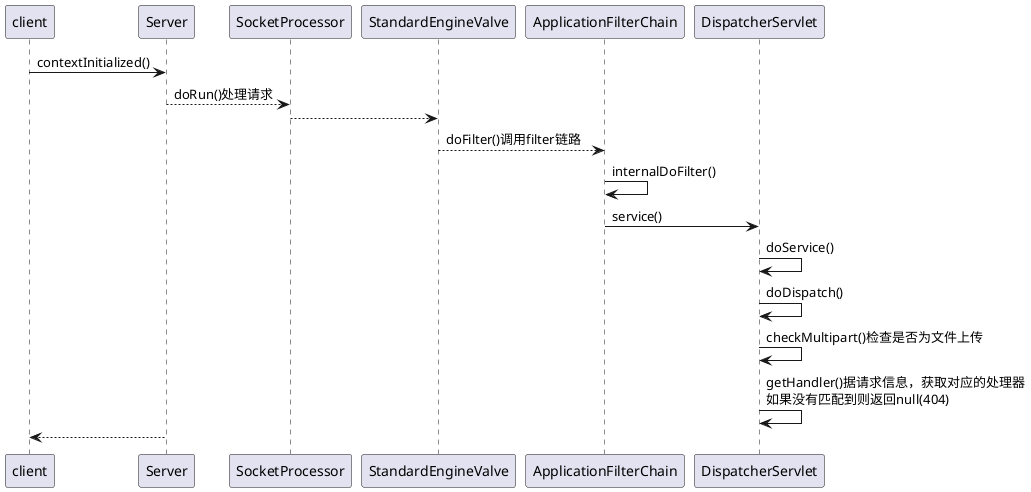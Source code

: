 @startuml
client -> Server: contextInitialized()
Server --> SocketProcessor: doRun()处理请求
SocketProcessor --> StandardEngineValve:
StandardEngineValve -->ApplicationFilterChain:doFilter()调用filter链路
ApplicationFilterChain->ApplicationFilterChain:internalDoFilter()
ApplicationFilterChain->DispatcherServlet:service()
DispatcherServlet->DispatcherServlet:doService()
DispatcherServlet->DispatcherServlet:doDispatch()
DispatcherServlet->DispatcherServlet:checkMultipart()检查是否为文件上传
DispatcherServlet->DispatcherServlet:getHandler()据请求信息，获取对应的处理器\n如果没有匹配到则返回null(404)
client <-- Server:
@enduml